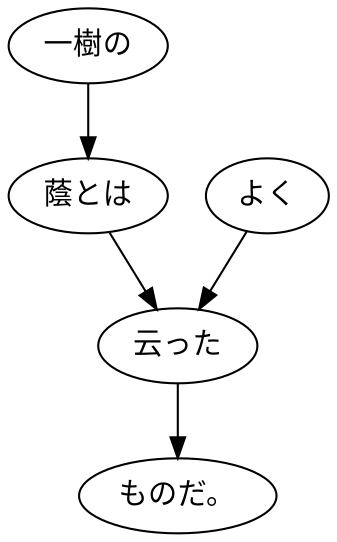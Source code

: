 digraph graph43 {
	node0 [label="一樹の"];
	node1 [label="蔭とは"];
	node2 [label="よく"];
	node3 [label="云った"];
	node4 [label="ものだ。"];
	node0 -> node1;
	node1 -> node3;
	node2 -> node3;
	node3 -> node4;
}
